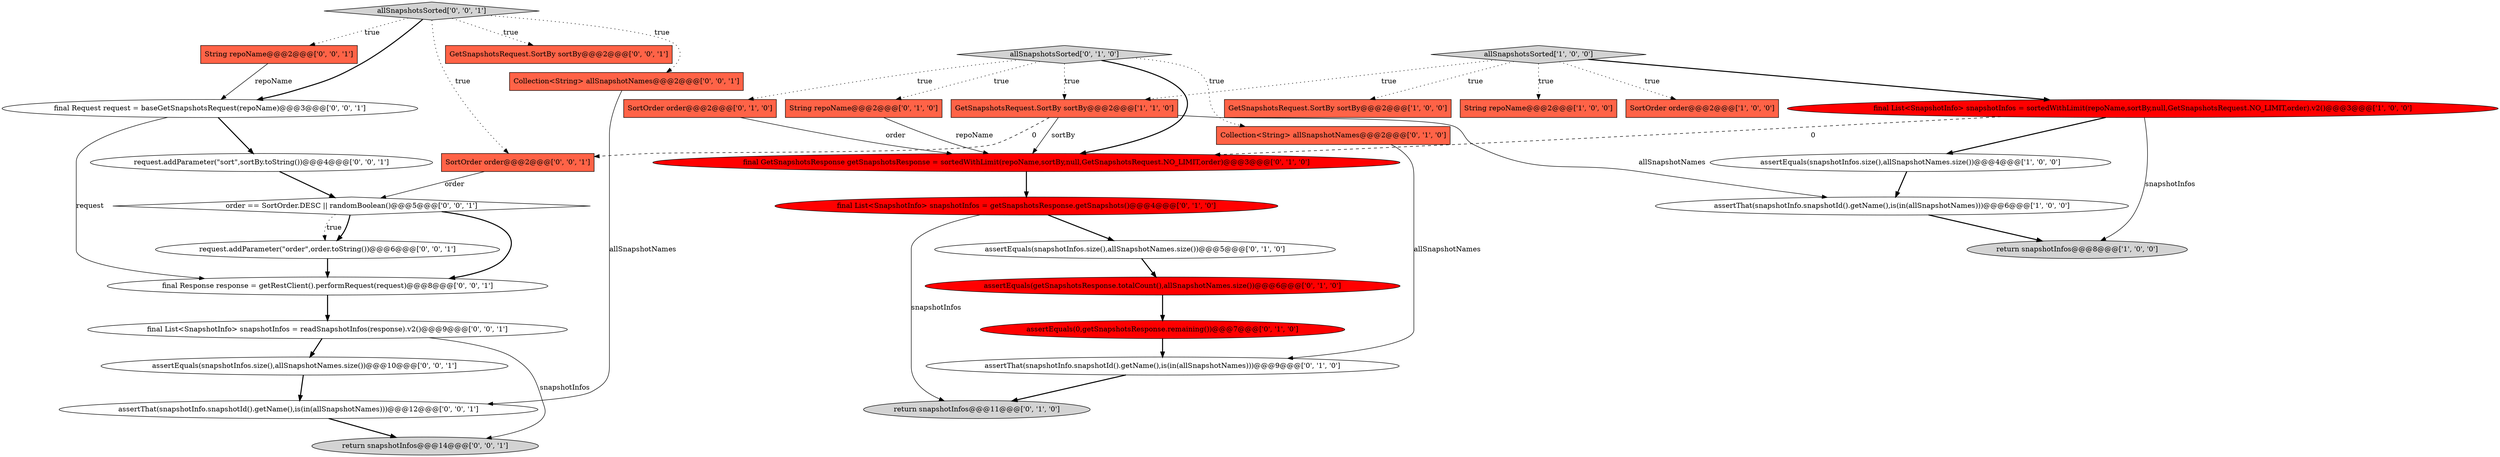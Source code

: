 digraph {
12 [style = filled, label = "assertEquals(snapshotInfos.size(),allSnapshotNames.size())@@@5@@@['0', '1', '0']", fillcolor = white, shape = ellipse image = "AAA0AAABBB2BBB"];
7 [style = filled, label = "final List<SnapshotInfo> snapshotInfos = sortedWithLimit(repoName,sortBy,null,GetSnapshotsRequest.NO_LIMIT,order).v2()@@@3@@@['1', '0', '0']", fillcolor = red, shape = ellipse image = "AAA1AAABBB1BBB"];
26 [style = filled, label = "String repoName@@@2@@@['0', '0', '1']", fillcolor = tomato, shape = box image = "AAA0AAABBB3BBB"];
33 [style = filled, label = "allSnapshotsSorted['0', '0', '1']", fillcolor = lightgray, shape = diamond image = "AAA0AAABBB3BBB"];
0 [style = filled, label = "GetSnapshotsRequest.SortBy sortBy@@@2@@@['1', '0', '0']", fillcolor = tomato, shape = box image = "AAA0AAABBB1BBB"];
31 [style = filled, label = "SortOrder order@@@2@@@['0', '0', '1']", fillcolor = tomato, shape = box image = "AAA0AAABBB3BBB"];
17 [style = filled, label = "Collection<String> allSnapshotNames@@@2@@@['0', '1', '0']", fillcolor = tomato, shape = box image = "AAA0AAABBB2BBB"];
14 [style = filled, label = "String repoName@@@2@@@['0', '1', '0']", fillcolor = tomato, shape = box image = "AAA0AAABBB2BBB"];
9 [style = filled, label = "final GetSnapshotsResponse getSnapshotsResponse = sortedWithLimit(repoName,sortBy,null,GetSnapshotsRequest.NO_LIMIT,order)@@@3@@@['0', '1', '0']", fillcolor = red, shape = ellipse image = "AAA1AAABBB2BBB"];
4 [style = filled, label = "assertEquals(snapshotInfos.size(),allSnapshotNames.size())@@@4@@@['1', '0', '0']", fillcolor = white, shape = ellipse image = "AAA0AAABBB1BBB"];
25 [style = filled, label = "order == SortOrder.DESC || randomBoolean()@@@5@@@['0', '0', '1']", fillcolor = white, shape = diamond image = "AAA0AAABBB3BBB"];
3 [style = filled, label = "return snapshotInfos@@@8@@@['1', '0', '0']", fillcolor = lightgray, shape = ellipse image = "AAA0AAABBB1BBB"];
2 [style = filled, label = "String repoName@@@2@@@['1', '0', '0']", fillcolor = tomato, shape = box image = "AAA0AAABBB1BBB"];
19 [style = filled, label = "final List<SnapshotInfo> snapshotInfos = getSnapshotsResponse.getSnapshots()@@@4@@@['0', '1', '0']", fillcolor = red, shape = ellipse image = "AAA1AAABBB2BBB"];
28 [style = filled, label = "Collection<String> allSnapshotNames@@@2@@@['0', '0', '1']", fillcolor = tomato, shape = box image = "AAA0AAABBB3BBB"];
21 [style = filled, label = "final List<SnapshotInfo> snapshotInfos = readSnapshotInfos(response).v2()@@@9@@@['0', '0', '1']", fillcolor = white, shape = ellipse image = "AAA0AAABBB3BBB"];
30 [style = filled, label = "GetSnapshotsRequest.SortBy sortBy@@@2@@@['0', '0', '1']", fillcolor = tomato, shape = box image = "AAA0AAABBB3BBB"];
32 [style = filled, label = "assertEquals(snapshotInfos.size(),allSnapshotNames.size())@@@10@@@['0', '0', '1']", fillcolor = white, shape = ellipse image = "AAA0AAABBB3BBB"];
20 [style = filled, label = "return snapshotInfos@@@14@@@['0', '0', '1']", fillcolor = lightgray, shape = ellipse image = "AAA0AAABBB3BBB"];
6 [style = filled, label = "SortOrder order@@@2@@@['1', '0', '0']", fillcolor = tomato, shape = box image = "AAA0AAABBB1BBB"];
10 [style = filled, label = "assertEquals(0,getSnapshotsResponse.remaining())@@@7@@@['0', '1', '0']", fillcolor = red, shape = ellipse image = "AAA1AAABBB2BBB"];
27 [style = filled, label = "final Response response = getRestClient().performRequest(request)@@@8@@@['0', '0', '1']", fillcolor = white, shape = ellipse image = "AAA0AAABBB3BBB"];
1 [style = filled, label = "assertThat(snapshotInfo.snapshotId().getName(),is(in(allSnapshotNames)))@@@6@@@['1', '0', '0']", fillcolor = white, shape = ellipse image = "AAA0AAABBB1BBB"];
22 [style = filled, label = "request.addParameter(\"order\",order.toString())@@@6@@@['0', '0', '1']", fillcolor = white, shape = ellipse image = "AAA0AAABBB3BBB"];
24 [style = filled, label = "final Request request = baseGetSnapshotsRequest(repoName)@@@3@@@['0', '0', '1']", fillcolor = white, shape = ellipse image = "AAA0AAABBB3BBB"];
29 [style = filled, label = "request.addParameter(\"sort\",sortBy.toString())@@@4@@@['0', '0', '1']", fillcolor = white, shape = ellipse image = "AAA0AAABBB3BBB"];
13 [style = filled, label = "assertEquals(getSnapshotsResponse.totalCount(),allSnapshotNames.size())@@@6@@@['0', '1', '0']", fillcolor = red, shape = ellipse image = "AAA1AAABBB2BBB"];
23 [style = filled, label = "assertThat(snapshotInfo.snapshotId().getName(),is(in(allSnapshotNames)))@@@12@@@['0', '0', '1']", fillcolor = white, shape = ellipse image = "AAA0AAABBB3BBB"];
11 [style = filled, label = "assertThat(snapshotInfo.snapshotId().getName(),is(in(allSnapshotNames)))@@@9@@@['0', '1', '0']", fillcolor = white, shape = ellipse image = "AAA0AAABBB2BBB"];
18 [style = filled, label = "allSnapshotsSorted['0', '1', '0']", fillcolor = lightgray, shape = diamond image = "AAA0AAABBB2BBB"];
8 [style = filled, label = "GetSnapshotsRequest.SortBy sortBy@@@2@@@['1', '1', '0']", fillcolor = tomato, shape = box image = "AAA0AAABBB1BBB"];
16 [style = filled, label = "return snapshotInfos@@@11@@@['0', '1', '0']", fillcolor = lightgray, shape = ellipse image = "AAA0AAABBB2BBB"];
15 [style = filled, label = "SortOrder order@@@2@@@['0', '1', '0']", fillcolor = tomato, shape = box image = "AAA0AAABBB2BBB"];
5 [style = filled, label = "allSnapshotsSorted['1', '0', '0']", fillcolor = lightgray, shape = diamond image = "AAA0AAABBB1BBB"];
24->27 [style = solid, label="request"];
13->10 [style = bold, label=""];
11->16 [style = bold, label=""];
23->20 [style = bold, label=""];
8->1 [style = solid, label="allSnapshotNames"];
14->9 [style = solid, label="repoName"];
32->23 [style = bold, label=""];
25->22 [style = bold, label=""];
19->12 [style = bold, label=""];
33->28 [style = dotted, label="true"];
18->15 [style = dotted, label="true"];
1->3 [style = bold, label=""];
5->6 [style = dotted, label="true"];
29->25 [style = bold, label=""];
18->8 [style = dotted, label="true"];
21->20 [style = solid, label="snapshotInfos"];
24->29 [style = bold, label=""];
7->4 [style = bold, label=""];
5->0 [style = dotted, label="true"];
33->30 [style = dotted, label="true"];
33->26 [style = dotted, label="true"];
18->14 [style = dotted, label="true"];
25->27 [style = bold, label=""];
12->13 [style = bold, label=""];
15->9 [style = solid, label="order"];
22->27 [style = bold, label=""];
26->24 [style = solid, label="repoName"];
7->9 [style = dashed, label="0"];
33->24 [style = bold, label=""];
19->16 [style = solid, label="snapshotInfos"];
17->11 [style = solid, label="allSnapshotNames"];
21->32 [style = bold, label=""];
18->9 [style = bold, label=""];
25->22 [style = dotted, label="true"];
9->19 [style = bold, label=""];
5->7 [style = bold, label=""];
4->1 [style = bold, label=""];
18->17 [style = dotted, label="true"];
7->3 [style = solid, label="snapshotInfos"];
8->31 [style = dashed, label="0"];
5->8 [style = dotted, label="true"];
28->23 [style = solid, label="allSnapshotNames"];
27->21 [style = bold, label=""];
8->9 [style = solid, label="sortBy"];
5->2 [style = dotted, label="true"];
31->25 [style = solid, label="order"];
10->11 [style = bold, label=""];
33->31 [style = dotted, label="true"];
}
